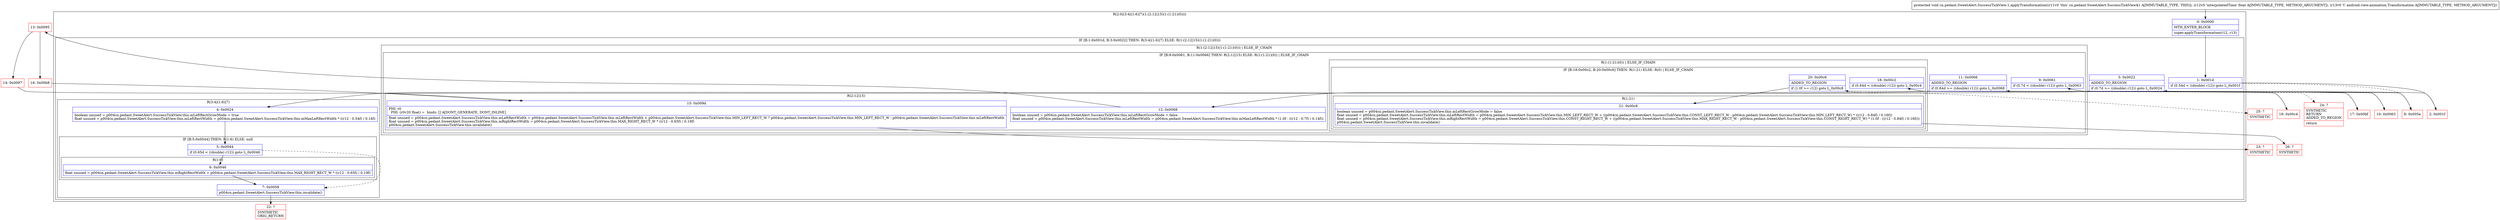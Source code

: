 digraph "CFG forcn.pedant.SweetAlert.SuccessTickView.1.applyTransformation(FLandroid\/view\/animation\/Transformation;)V" {
subgraph cluster_Region_1889682007 {
label = "R(2:0|(3:4|(1:6)|7)(1:(2:12|15)(1:(1:21)(0))))";
node [shape=record,color=blue];
Node_0 [shape=record,label="{0\:\ 0x0000|MTH_ENTER_BLOCK\l|super.applyTransformation(r12, r13)\l}"];
subgraph cluster_IfRegion_1652146507 {
label = "IF [B:1:0x001d, B:3:0x0022] THEN: R(3:4|(1:6)|7) ELSE: R(1:(2:12|15)(1:(1:21)(0)))";
node [shape=record,color=blue];
Node_1 [shape=record,label="{1\:\ 0x001d|if (0.54d \< ((double) r12)) goto L_0x001f\l}"];
Node_3 [shape=record,label="{3\:\ 0x0022|ADDED_TO_REGION\l|if (0.7d \>= ((double) r12)) goto L_0x0024\l}"];
subgraph cluster_Region_967413659 {
label = "R(3:4|(1:6)|7)";
node [shape=record,color=blue];
Node_4 [shape=record,label="{4\:\ 0x0024|boolean unused = p004cn.pedant.SweetAlert.SuccessTickView.this.mLeftRectGrowMode = true\lfloat unused = p004cn.pedant.SweetAlert.SuccessTickView.this.mLeftRectWidth = p004cn.pedant.SweetAlert.SuccessTickView.this.mMaxLeftRectWidth * ((r12 \- 0.54f) \/ 0.16f)\l}"];
subgraph cluster_IfRegion_179314801 {
label = "IF [B:5:0x0044] THEN: R(1:6) ELSE: null";
node [shape=record,color=blue];
Node_5 [shape=record,label="{5\:\ 0x0044|if (0.65d \< ((double) r12)) goto L_0x0046\l}"];
subgraph cluster_Region_1759669130 {
label = "R(1:6)";
node [shape=record,color=blue];
Node_6 [shape=record,label="{6\:\ 0x0046|float unused = p004cn.pedant.SweetAlert.SuccessTickView.this.mRightRectWidth = p004cn.pedant.SweetAlert.SuccessTickView.this.MAX_RIGHT_RECT_W * ((r12 \- 0.65f) \/ 0.19f)\l}"];
}
}
Node_7 [shape=record,label="{7\:\ 0x0058|p004cn.pedant.SweetAlert.SuccessTickView.this.invalidate()\l}"];
}
subgraph cluster_Region_1144888388 {
label = "R(1:(2:12|15)(1:(1:21)(0))) | ELSE_IF_CHAIN\l";
node [shape=record,color=blue];
subgraph cluster_IfRegion_823989775 {
label = "IF [B:9:0x0061, B:11:0x0066] THEN: R(2:12|15) ELSE: R(1:(1:21)(0)) | ELSE_IF_CHAIN\l";
node [shape=record,color=blue];
Node_9 [shape=record,label="{9\:\ 0x0061|if (0.7d \< ((double) r12)) goto L_0x0063\l}"];
Node_11 [shape=record,label="{11\:\ 0x0066|ADDED_TO_REGION\l|if (0.84d \>= ((double) r12)) goto L_0x0068\l}"];
subgraph cluster_Region_975510517 {
label = "R(2:12|15)";
node [shape=record,color=blue];
Node_12 [shape=record,label="{12\:\ 0x0068|boolean unused = p004cn.pedant.SweetAlert.SuccessTickView.this.mLeftRectGrowMode = false\lfloat unused = p004cn.pedant.SweetAlert.SuccessTickView.this.mLeftRectWidth = p004cn.pedant.SweetAlert.SuccessTickView.this.mMaxLeftRectWidth * (1.0f \- ((r12 \- 0.7f) \/ 0.14f))\l}"];
Node_15 [shape=record,label="{15\:\ 0x009d|PHI: r0 \l  PHI: (r0v20 float) =  binds: [] A[DONT_GENERATE, DONT_INLINE]\l|float unused = p004cn.pedant.SweetAlert.SuccessTickView.this.mLeftRectWidth = p004cn.pedant.SweetAlert.SuccessTickView.this.mLeftRectWidth \< p004cn.pedant.SweetAlert.SuccessTickView.this.MIN_LEFT_RECT_W ? p004cn.pedant.SweetAlert.SuccessTickView.this.MIN_LEFT_RECT_W : p004cn.pedant.SweetAlert.SuccessTickView.this.mLeftRectWidth\lfloat unused = p004cn.pedant.SweetAlert.SuccessTickView.this.mRightRectWidth = p004cn.pedant.SweetAlert.SuccessTickView.this.MAX_RIGHT_RECT_W * ((r12 \- 0.65f) \/ 0.19f)\lp004cn.pedant.SweetAlert.SuccessTickView.this.invalidate()\l}"];
}
subgraph cluster_Region_1096849664 {
label = "R(1:(1:21)(0)) | ELSE_IF_CHAIN\l";
node [shape=record,color=blue];
subgraph cluster_IfRegion_1763173076 {
label = "IF [B:18:0x00c2, B:20:0x00c6] THEN: R(1:21) ELSE: R(0) | ELSE_IF_CHAIN\l";
node [shape=record,color=blue];
Node_18 [shape=record,label="{18\:\ 0x00c2|if (0.84d \< ((double) r12)) goto L_0x00c4\l}"];
Node_20 [shape=record,label="{20\:\ 0x00c6|ADDED_TO_REGION\l|if (1.0f \>= r12) goto L_0x00c8\l}"];
subgraph cluster_Region_820194455 {
label = "R(1:21)";
node [shape=record,color=blue];
Node_21 [shape=record,label="{21\:\ 0x00c8|boolean unused = p004cn.pedant.SweetAlert.SuccessTickView.this.mLeftRectGrowMode = false\lfloat unused = p004cn.pedant.SweetAlert.SuccessTickView.this.mLeftRectWidth = p004cn.pedant.SweetAlert.SuccessTickView.this.MIN_LEFT_RECT_W + ((p004cn.pedant.SweetAlert.SuccessTickView.this.CONST_LEFT_RECT_W \- p004cn.pedant.SweetAlert.SuccessTickView.this.MIN_LEFT_RECT_W) * ((r12 \- 0.84f) \/ 0.16f))\lfloat unused = p004cn.pedant.SweetAlert.SuccessTickView.this.mRightRectWidth = p004cn.pedant.SweetAlert.SuccessTickView.this.CONST_RIGHT_RECT_W + ((p004cn.pedant.SweetAlert.SuccessTickView.this.MAX_RIGHT_RECT_W \- p004cn.pedant.SweetAlert.SuccessTickView.this.CONST_RIGHT_RECT_W) * (1.0f \- ((r12 \- 0.84f) \/ 0.16f)))\lp004cn.pedant.SweetAlert.SuccessTickView.this.invalidate()\l}"];
}
subgraph cluster_Region_571171789 {
label = "R(0)";
node [shape=record,color=blue];
}
}
}
}
}
}
}
Node_2 [shape=record,color=red,label="{2\:\ 0x001f}"];
Node_8 [shape=record,color=red,label="{8\:\ 0x005e}"];
Node_10 [shape=record,color=red,label="{10\:\ 0x0063}"];
Node_13 [shape=record,color=red,label="{13\:\ 0x0095}"];
Node_14 [shape=record,color=red,label="{14\:\ 0x0097}"];
Node_16 [shape=record,color=red,label="{16\:\ 0x00b8}"];
Node_17 [shape=record,color=red,label="{17\:\ 0x00bf}"];
Node_19 [shape=record,color=red,label="{19\:\ 0x00c4}"];
Node_22 [shape=record,color=red,label="{22\:\ ?|SYNTHETIC\lORIG_RETURN\l}"];
Node_23 [shape=record,color=red,label="{23\:\ ?|SYNTHETIC\l}"];
Node_24 [shape=record,color=red,label="{24\:\ ?|SYNTHETIC\lRETURN\lADDED_TO_REGION\l|return\l}"];
Node_25 [shape=record,color=red,label="{25\:\ ?|SYNTHETIC\l}"];
Node_26 [shape=record,color=red,label="{26\:\ ?|SYNTHETIC\l}"];
MethodNode[shape=record,label="{protected void cn.pedant.SweetAlert.SuccessTickView.1.applyTransformation((r11v0 'this' cn.pedant.SweetAlert.SuccessTickView$1 A[IMMUTABLE_TYPE, THIS]), (r12v0 'interpolatedTime' float A[IMMUTABLE_TYPE, METHOD_ARGUMENT]), (r13v0 't' android.view.animation.Transformation A[IMMUTABLE_TYPE, METHOD_ARGUMENT])) }"];
MethodNode -> Node_0;
Node_0 -> Node_1;
Node_1 -> Node_2;
Node_1 -> Node_8[style=dashed];
Node_3 -> Node_4;
Node_3 -> Node_8[style=dashed];
Node_4 -> Node_5;
Node_5 -> Node_6;
Node_5 -> Node_7[style=dashed];
Node_6 -> Node_7;
Node_7 -> Node_22;
Node_9 -> Node_10;
Node_9 -> Node_17[style=dashed];
Node_11 -> Node_12;
Node_11 -> Node_17[style=dashed];
Node_12 -> Node_13;
Node_15 -> Node_23;
Node_18 -> Node_19;
Node_18 -> Node_24[style=dashed];
Node_20 -> Node_21;
Node_20 -> Node_25[style=dashed];
Node_21 -> Node_26;
Node_2 -> Node_3;
Node_8 -> Node_9;
Node_10 -> Node_11;
Node_13 -> Node_14;
Node_13 -> Node_16;
Node_14 -> Node_15;
Node_16 -> Node_15;
Node_17 -> Node_18;
Node_19 -> Node_20;
}

